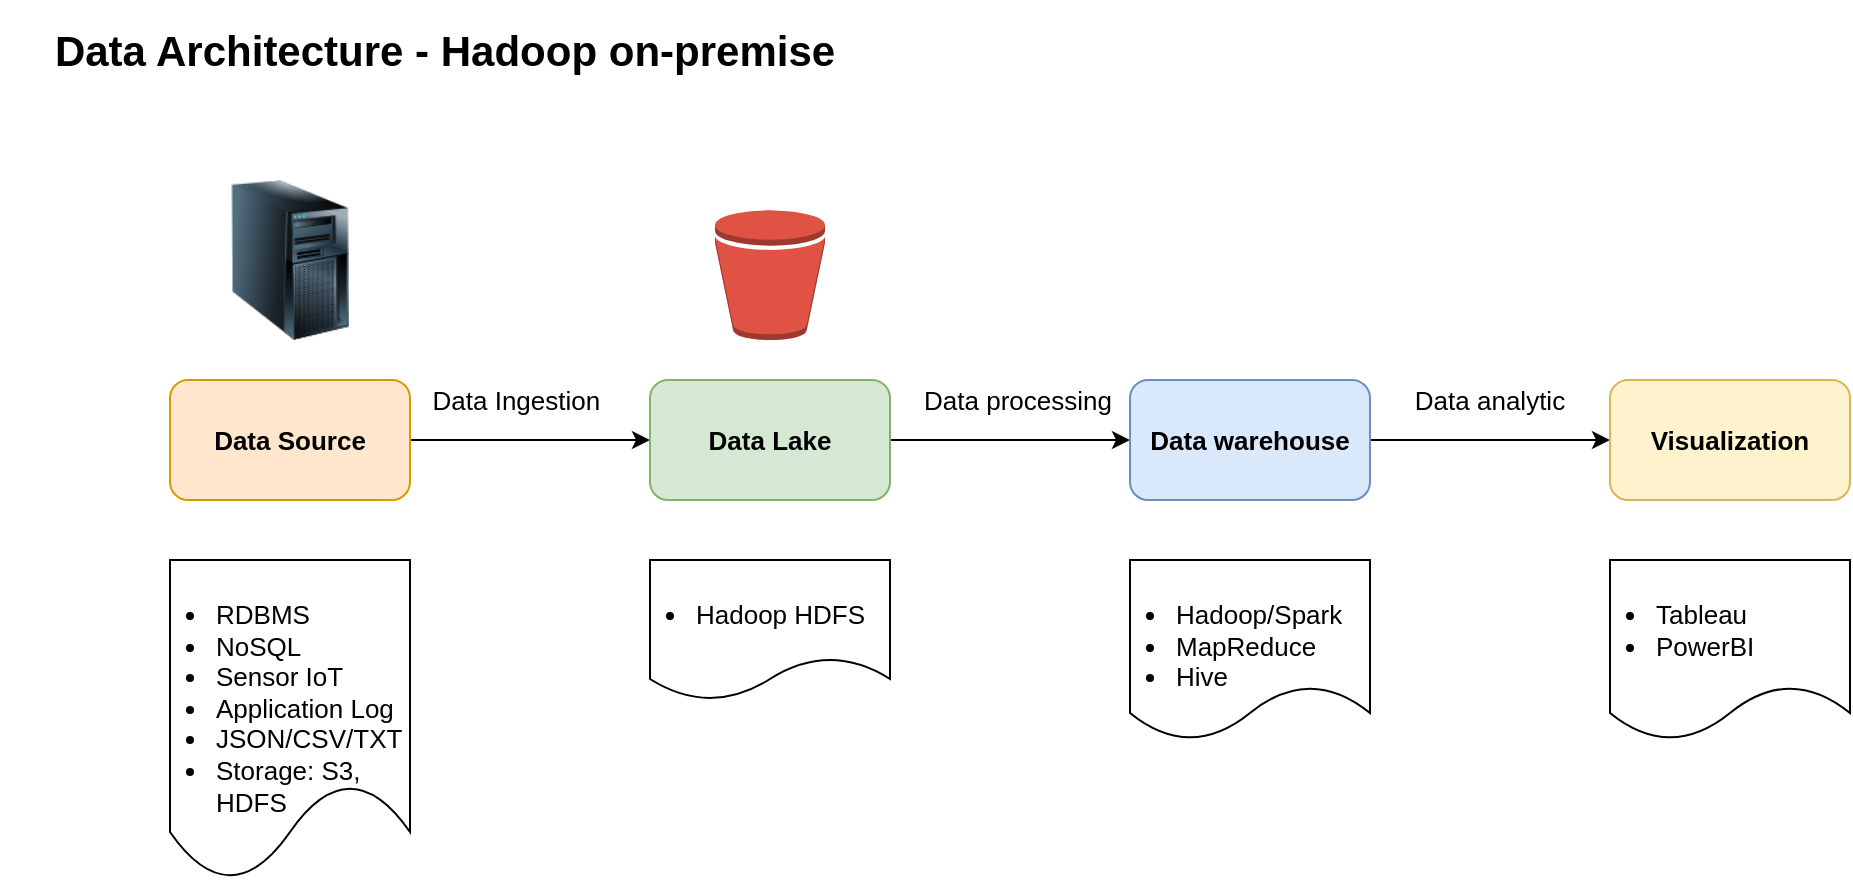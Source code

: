 <mxfile version="14.9.7" type="github"><diagram id="PAvBSkRIU-kmZGUrhsHt" name="Page-1"><mxGraphModel dx="2089" dy="1300" grid="1" gridSize="10" guides="1" tooltips="1" connect="1" arrows="1" fold="1" page="1" pageScale="1" pageWidth="1169" pageHeight="827" math="0" shadow="0"><root><mxCell id="0"/><mxCell id="1" parent="0"/><mxCell id="rW0Az4YMOiOLWS2VDQVv-9" style="edgeStyle=orthogonalEdgeStyle;rounded=0;orthogonalLoop=1;jettySize=auto;html=1;entryX=0;entryY=0.5;entryDx=0;entryDy=0;" edge="1" parent="1" source="rW0Az4YMOiOLWS2VDQVv-1" target="rW0Az4YMOiOLWS2VDQVv-6"><mxGeometry relative="1" as="geometry"/></mxCell><mxCell id="rW0Az4YMOiOLWS2VDQVv-1" value="Data Source" style="rounded=1;whiteSpace=wrap;html=1;fillColor=#ffe6cc;strokeColor=#d79b00;fontStyle=1;fontSize=13;" vertex="1" parent="1"><mxGeometry x="80" y="160" width="120" height="60" as="geometry"/></mxCell><mxCell id="rW0Az4YMOiOLWS2VDQVv-10" style="edgeStyle=orthogonalEdgeStyle;rounded=0;orthogonalLoop=1;jettySize=auto;html=1;entryX=0;entryY=0.5;entryDx=0;entryDy=0;" edge="1" parent="1" source="rW0Az4YMOiOLWS2VDQVv-6" target="rW0Az4YMOiOLWS2VDQVv-7"><mxGeometry relative="1" as="geometry"/></mxCell><mxCell id="rW0Az4YMOiOLWS2VDQVv-6" value="Data Lake" style="rounded=1;whiteSpace=wrap;html=1;fillColor=#d5e8d4;strokeColor=#82b366;fontStyle=1;fontSize=13;" vertex="1" parent="1"><mxGeometry x="320" y="160" width="120" height="60" as="geometry"/></mxCell><mxCell id="rW0Az4YMOiOLWS2VDQVv-11" style="edgeStyle=orthogonalEdgeStyle;rounded=0;orthogonalLoop=1;jettySize=auto;html=1;entryX=0;entryY=0.5;entryDx=0;entryDy=0;" edge="1" parent="1" source="rW0Az4YMOiOLWS2VDQVv-7" target="rW0Az4YMOiOLWS2VDQVv-8"><mxGeometry relative="1" as="geometry"/></mxCell><mxCell id="rW0Az4YMOiOLWS2VDQVv-7" value="Data warehouse" style="rounded=1;whiteSpace=wrap;html=1;fillColor=#dae8fc;strokeColor=#6c8ebf;fontStyle=1;fontSize=13;" vertex="1" parent="1"><mxGeometry x="560" y="160" width="120" height="60" as="geometry"/></mxCell><mxCell id="rW0Az4YMOiOLWS2VDQVv-8" value="Visualization" style="rounded=1;whiteSpace=wrap;html=1;fillColor=#fff2cc;strokeColor=#d6b656;fontStyle=1;fontSize=13;" vertex="1" parent="1"><mxGeometry x="800" y="160" width="120" height="60" as="geometry"/></mxCell><mxCell id="rW0Az4YMOiOLWS2VDQVv-14" value="&lt;ul&gt;&lt;li&gt;RDBMS&lt;/li&gt;&lt;li&gt;NoSQL&lt;/li&gt;&lt;li&gt;Sensor IoT&lt;/li&gt;&lt;li&gt;Application Log&amp;nbsp;&lt;/li&gt;&lt;li&gt;JSON/CSV/TXT&lt;/li&gt;&lt;li&gt;Storage: S3, HDFS&lt;/li&gt;&lt;/ul&gt;" style="shape=document;whiteSpace=wrap;html=1;boundedLbl=1;fontSize=13;align=left;spacingLeft=-19;verticalAlign=top;" vertex="1" parent="1"><mxGeometry x="80" y="250" width="120" height="160" as="geometry"/></mxCell><mxCell id="rW0Az4YMOiOLWS2VDQVv-15" value="&lt;ul&gt;&lt;li&gt;Hadoop HDFS&lt;/li&gt;&lt;/ul&gt;" style="shape=document;whiteSpace=wrap;html=1;boundedLbl=1;fontSize=13;align=left;spacingLeft=-19;verticalAlign=top;" vertex="1" parent="1"><mxGeometry x="320" y="250" width="120" height="70" as="geometry"/></mxCell><mxCell id="rW0Az4YMOiOLWS2VDQVv-16" value="&lt;ul&gt;&lt;li&gt;Hadoop/Spark&lt;/li&gt;&lt;li&gt;MapReduce&lt;/li&gt;&lt;li&gt;Hive&lt;/li&gt;&lt;/ul&gt;" style="shape=document;whiteSpace=wrap;html=1;boundedLbl=1;fontSize=13;align=left;spacingLeft=-19;verticalAlign=top;" vertex="1" parent="1"><mxGeometry x="560" y="250" width="120" height="90" as="geometry"/></mxCell><mxCell id="rW0Az4YMOiOLWS2VDQVv-17" value="Data Ingestion&amp;nbsp;" style="text;html=1;strokeColor=none;fillColor=none;align=center;verticalAlign=middle;whiteSpace=wrap;rounded=0;fontSize=13;" vertex="1" parent="1"><mxGeometry x="210" y="160" width="90" height="20" as="geometry"/></mxCell><mxCell id="rW0Az4YMOiOLWS2VDQVv-20" value="Data processing" style="text;html=1;strokeColor=none;fillColor=none;align=center;verticalAlign=middle;whiteSpace=wrap;rounded=0;fontSize=13;" vertex="1" parent="1"><mxGeometry x="449" y="160" width="110" height="20" as="geometry"/></mxCell><mxCell id="rW0Az4YMOiOLWS2VDQVv-21" value="&lt;ul&gt;&lt;li&gt;Tableau&lt;/li&gt;&lt;li&gt;PowerBI&lt;/li&gt;&lt;/ul&gt;" style="shape=document;whiteSpace=wrap;html=1;boundedLbl=1;fontSize=13;align=left;spacingLeft=-19;verticalAlign=top;" vertex="1" parent="1"><mxGeometry x="800" y="250" width="120" height="90" as="geometry"/></mxCell><mxCell id="rW0Az4YMOiOLWS2VDQVv-23" value="" style="image;html=1;image=img/lib/clip_art/computers/Server_Tower_128x128.png;fontSize=13;fillColor=#66FF66;align=left;verticalAlign=top;" vertex="1" parent="1"><mxGeometry x="100" y="60" width="80" height="80" as="geometry"/></mxCell><mxCell id="rW0Az4YMOiOLWS2VDQVv-24" value="" style="outlineConnect=0;dashed=0;verticalLabelPosition=bottom;verticalAlign=top;align=center;html=1;shape=mxgraph.aws3.bucket;fillColor=#E05243;gradientColor=none;fontSize=13;" vertex="1" parent="1"><mxGeometry x="352.5" y="75" width="55" height="65" as="geometry"/></mxCell><mxCell id="rW0Az4YMOiOLWS2VDQVv-25" value="" style="shape=image;html=1;verticalAlign=top;verticalLabelPosition=bottom;labelBackgroundColor=#ffffff;imageAspect=0;aspect=fixed;image=https://cdn0.iconfinder.com/data/icons/containers/128/fork2.png;fontSize=13;fillColor=#66FF66;" vertex="1" parent="1"><mxGeometry x="225" y="99" width="60" height="60" as="geometry"/></mxCell><mxCell id="rW0Az4YMOiOLWS2VDQVv-28" value="" style="shape=image;html=1;verticalAlign=top;verticalLabelPosition=bottom;labelBackgroundColor=#ffffff;imageAspect=0;aspect=fixed;image=https://cdn1.iconfinder.com/data/icons/2-building-line-filled/614/Warehouse-128.png;fontSize=13;fillColor=#66FF66;" vertex="1" parent="1"><mxGeometry x="558" y="32" width="128" height="128" as="geometry"/></mxCell><mxCell id="rW0Az4YMOiOLWS2VDQVv-29" value="" style="shape=image;html=1;verticalAlign=top;verticalLabelPosition=bottom;labelBackgroundColor=#ffffff;imageAspect=0;aspect=fixed;image=https://cdn0.iconfinder.com/data/icons/containers/128/fork2.png;fontSize=13;fillColor=#66FF66;" vertex="1" parent="1"><mxGeometry x="465" y="91" width="60" height="60" as="geometry"/></mxCell><mxCell id="rW0Az4YMOiOLWS2VDQVv-30" value="" style="shape=image;html=1;verticalAlign=top;verticalLabelPosition=bottom;labelBackgroundColor=#ffffff;imageAspect=0;aspect=fixed;image=https://cdn1.iconfinder.com/data/icons/icons-for-a-site-1/64/advantage_diagram-128.png;fontSize=13;fillColor=#66FF66;" vertex="1" parent="1"><mxGeometry x="803" y="32" width="117" height="117" as="geometry"/></mxCell><mxCell id="rW0Az4YMOiOLWS2VDQVv-31" value="Data analytic" style="text;html=1;strokeColor=none;fillColor=none;align=center;verticalAlign=middle;whiteSpace=wrap;rounded=0;fontSize=13;" vertex="1" parent="1"><mxGeometry x="685" y="160" width="110" height="20" as="geometry"/></mxCell><mxCell id="rW0Az4YMOiOLWS2VDQVv-32" value="Data Architecture - Hadoop on-premise" style="text;html=1;strokeColor=none;fillColor=none;align=center;verticalAlign=middle;whiteSpace=wrap;rounded=0;fontSize=21;fontStyle=1" vertex="1" parent="1"><mxGeometry x="-5" y="-30" width="445" height="50" as="geometry"/></mxCell></root></mxGraphModel></diagram></mxfile>